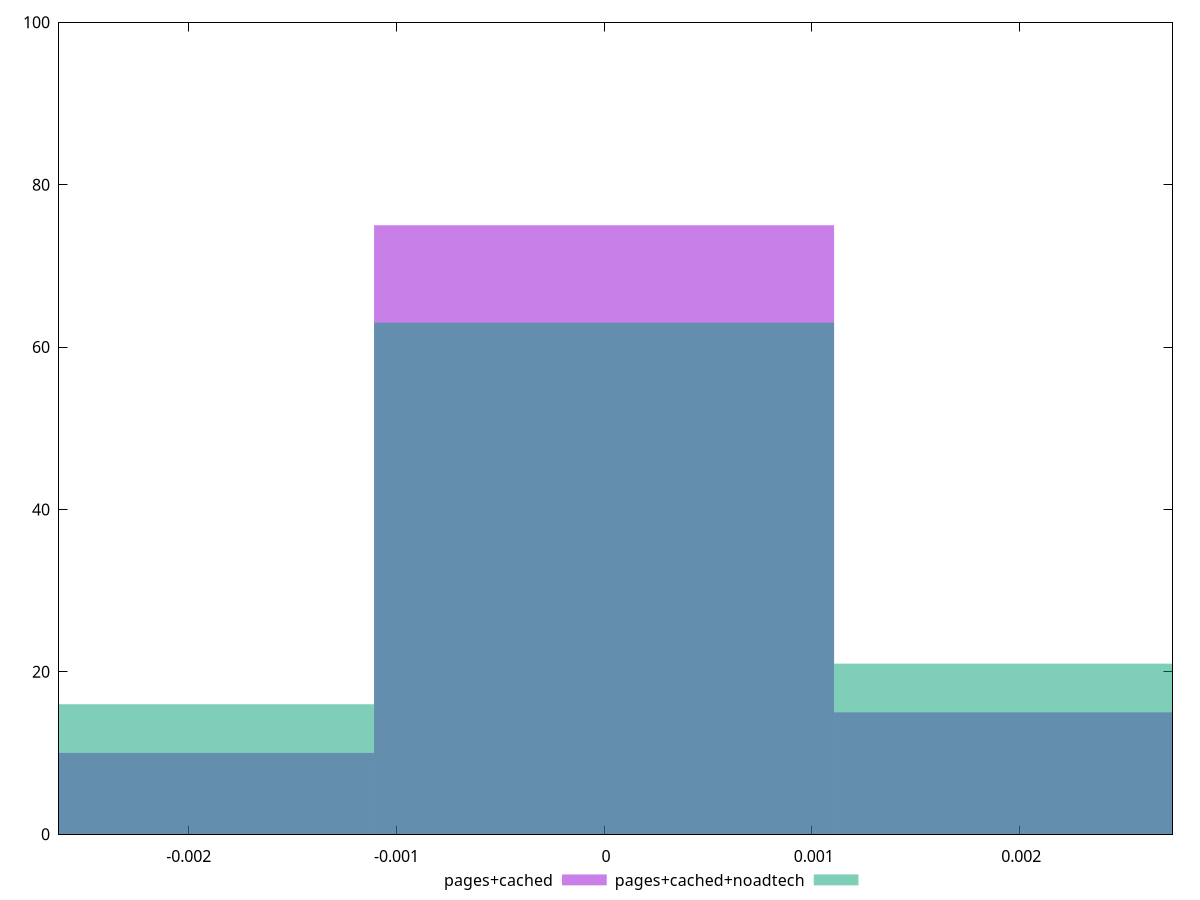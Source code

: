 reset

$pagesCached <<EOF
0 75
0.0022158396506686243 15
-0.0022158396506686243 10
EOF

$pagesCachedNoadtech <<EOF
0 63
0.0022158396506686243 21
-0.0022158396506686243 16
EOF

set key outside below
set boxwidth 0.0022158396506686243
set xrange [-0.0026254126698101498:0.0027380247150075587]
set yrange [0:100]
set trange [0:100]
set style fill transparent solid 0.5 noborder
set terminal svg size 640, 500 enhanced background rgb 'white'
set output "report_00019_2021-02-10T18-14-37.922Z//meta/pScore-difference/comparison/histogram/1_vs_2.svg"

plot $pagesCached title "pages+cached" with boxes, \
     $pagesCachedNoadtech title "pages+cached+noadtech" with boxes

reset
